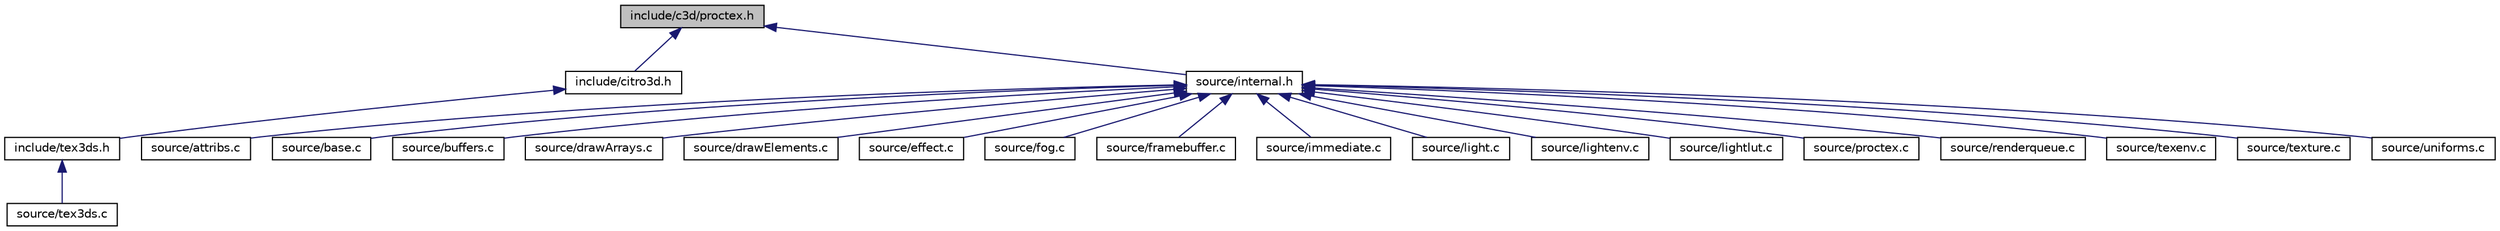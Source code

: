 digraph "include/c3d/proctex.h"
{
  edge [fontname="Helvetica",fontsize="10",labelfontname="Helvetica",labelfontsize="10"];
  node [fontname="Helvetica",fontsize="10",shape=record];
  Node3 [label="include/c3d/proctex.h",height=0.2,width=0.4,color="black", fillcolor="grey75", style="filled", fontcolor="black"];
  Node3 -> Node4 [dir="back",color="midnightblue",fontsize="10",style="solid",fontname="Helvetica"];
  Node4 [label="include/citro3d.h",height=0.2,width=0.4,color="black", fillcolor="white", style="filled",URL="$citro3d_8h.html"];
  Node4 -> Node5 [dir="back",color="midnightblue",fontsize="10",style="solid",fontname="Helvetica"];
  Node5 [label="include/tex3ds.h",height=0.2,width=0.4,color="black", fillcolor="white", style="filled",URL="$tex3ds_8h.html",tooltip="tex3ds support "];
  Node5 -> Node6 [dir="back",color="midnightblue",fontsize="10",style="solid",fontname="Helvetica"];
  Node6 [label="source/tex3ds.c",height=0.2,width=0.4,color="black", fillcolor="white", style="filled",URL="$tex3ds_8c.html",tooltip="Tex3DS routines. "];
  Node3 -> Node7 [dir="back",color="midnightblue",fontsize="10",style="solid",fontname="Helvetica"];
  Node7 [label="source/internal.h",height=0.2,width=0.4,color="black", fillcolor="white", style="filled",URL="$internal_8h.html"];
  Node7 -> Node8 [dir="back",color="midnightblue",fontsize="10",style="solid",fontname="Helvetica"];
  Node8 [label="source/attribs.c",height=0.2,width=0.4,color="black", fillcolor="white", style="filled",URL="$attribs_8c.html"];
  Node7 -> Node9 [dir="back",color="midnightblue",fontsize="10",style="solid",fontname="Helvetica"];
  Node9 [label="source/base.c",height=0.2,width=0.4,color="black", fillcolor="white", style="filled",URL="$base_8c.html"];
  Node7 -> Node10 [dir="back",color="midnightblue",fontsize="10",style="solid",fontname="Helvetica"];
  Node10 [label="source/buffers.c",height=0.2,width=0.4,color="black", fillcolor="white", style="filled",URL="$buffers_8c.html"];
  Node7 -> Node11 [dir="back",color="midnightblue",fontsize="10",style="solid",fontname="Helvetica"];
  Node11 [label="source/drawArrays.c",height=0.2,width=0.4,color="black", fillcolor="white", style="filled",URL="$drawArrays_8c.html"];
  Node7 -> Node12 [dir="back",color="midnightblue",fontsize="10",style="solid",fontname="Helvetica"];
  Node12 [label="source/drawElements.c",height=0.2,width=0.4,color="black", fillcolor="white", style="filled",URL="$drawElements_8c.html"];
  Node7 -> Node13 [dir="back",color="midnightblue",fontsize="10",style="solid",fontname="Helvetica"];
  Node13 [label="source/effect.c",height=0.2,width=0.4,color="black", fillcolor="white", style="filled",URL="$effect_8c.html"];
  Node7 -> Node14 [dir="back",color="midnightblue",fontsize="10",style="solid",fontname="Helvetica"];
  Node14 [label="source/fog.c",height=0.2,width=0.4,color="black", fillcolor="white", style="filled",URL="$fog_8c.html"];
  Node7 -> Node15 [dir="back",color="midnightblue",fontsize="10",style="solid",fontname="Helvetica"];
  Node15 [label="source/framebuffer.c",height=0.2,width=0.4,color="black", fillcolor="white", style="filled",URL="$framebuffer_8c.html"];
  Node7 -> Node16 [dir="back",color="midnightblue",fontsize="10",style="solid",fontname="Helvetica"];
  Node16 [label="source/immediate.c",height=0.2,width=0.4,color="black", fillcolor="white", style="filled",URL="$immediate_8c.html"];
  Node7 -> Node17 [dir="back",color="midnightblue",fontsize="10",style="solid",fontname="Helvetica"];
  Node17 [label="source/light.c",height=0.2,width=0.4,color="black", fillcolor="white", style="filled",URL="$light_8c.html"];
  Node7 -> Node18 [dir="back",color="midnightblue",fontsize="10",style="solid",fontname="Helvetica"];
  Node18 [label="source/lightenv.c",height=0.2,width=0.4,color="black", fillcolor="white", style="filled",URL="$lightenv_8c.html"];
  Node7 -> Node19 [dir="back",color="midnightblue",fontsize="10",style="solid",fontname="Helvetica"];
  Node19 [label="source/lightlut.c",height=0.2,width=0.4,color="black", fillcolor="white", style="filled",URL="$lightlut_8c.html"];
  Node7 -> Node20 [dir="back",color="midnightblue",fontsize="10",style="solid",fontname="Helvetica"];
  Node20 [label="source/proctex.c",height=0.2,width=0.4,color="black", fillcolor="white", style="filled",URL="$proctex_8c.html"];
  Node7 -> Node21 [dir="back",color="midnightblue",fontsize="10",style="solid",fontname="Helvetica"];
  Node21 [label="source/renderqueue.c",height=0.2,width=0.4,color="black", fillcolor="white", style="filled",URL="$renderqueue_8c.html"];
  Node7 -> Node22 [dir="back",color="midnightblue",fontsize="10",style="solid",fontname="Helvetica"];
  Node22 [label="source/texenv.c",height=0.2,width=0.4,color="black", fillcolor="white", style="filled",URL="$texenv_8c.html"];
  Node7 -> Node23 [dir="back",color="midnightblue",fontsize="10",style="solid",fontname="Helvetica"];
  Node23 [label="source/texture.c",height=0.2,width=0.4,color="black", fillcolor="white", style="filled",URL="$texture_8c.html"];
  Node7 -> Node24 [dir="back",color="midnightblue",fontsize="10",style="solid",fontname="Helvetica"];
  Node24 [label="source/uniforms.c",height=0.2,width=0.4,color="black", fillcolor="white", style="filled",URL="$uniforms_8c.html"];
}
